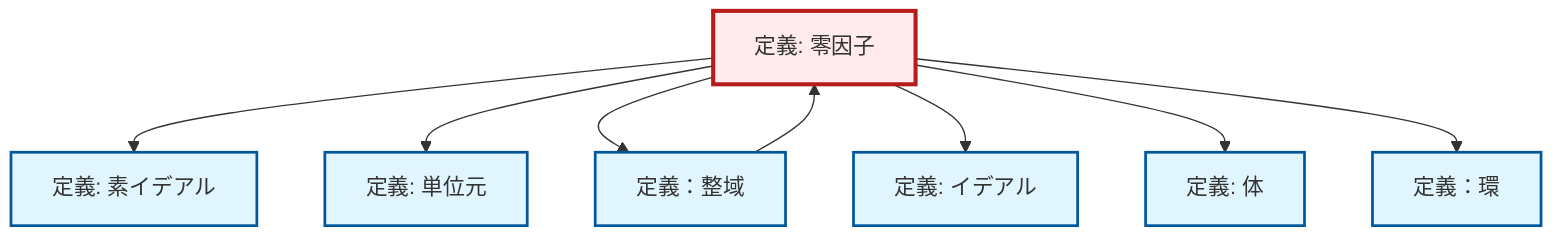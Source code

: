 graph TD
    classDef definition fill:#e1f5fe,stroke:#01579b,stroke-width:2px
    classDef theorem fill:#f3e5f5,stroke:#4a148c,stroke-width:2px
    classDef axiom fill:#fff3e0,stroke:#e65100,stroke-width:2px
    classDef example fill:#e8f5e9,stroke:#1b5e20,stroke-width:2px
    classDef current fill:#ffebee,stroke:#b71c1c,stroke-width:3px
    def-ideal["定義: イデアル"]:::definition
    def-field["定義: 体"]:::definition
    def-zero-divisor["定義: 零因子"]:::definition
    def-identity-element["定義: 単位元"]:::definition
    def-prime-ideal["定義: 素イデアル"]:::definition
    def-integral-domain["定義：整域"]:::definition
    def-ring["定義：環"]:::definition
    def-zero-divisor --> def-prime-ideal
    def-zero-divisor --> def-identity-element
    def-integral-domain --> def-zero-divisor
    def-zero-divisor --> def-integral-domain
    def-zero-divisor --> def-ideal
    def-zero-divisor --> def-field
    def-zero-divisor --> def-ring
    class def-zero-divisor current